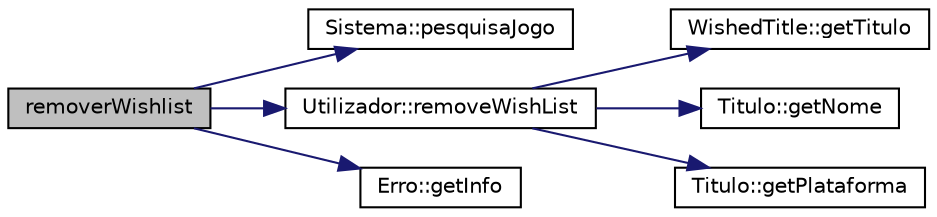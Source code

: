 digraph "removerWishlist"
{
  edge [fontname="Helvetica",fontsize="10",labelfontname="Helvetica",labelfontsize="10"];
  node [fontname="Helvetica",fontsize="10",shape=record];
  rankdir="LR";
  Node444 [label="removerWishlist",height=0.2,width=0.4,color="black", fillcolor="grey75", style="filled", fontcolor="black"];
  Node444 -> Node445 [color="midnightblue",fontsize="10",style="solid",fontname="Helvetica"];
  Node445 [label="Sistema::pesquisaJogo",height=0.2,width=0.4,color="black", fillcolor="white", style="filled",URL="$class_sistema.html#a0fb81a4685bb24024295c89d22d6d719",tooltip="Pesquisa um titulo. "];
  Node444 -> Node446 [color="midnightblue",fontsize="10",style="solid",fontname="Helvetica"];
  Node446 [label="Utilizador::removeWishList",height=0.2,width=0.4,color="black", fillcolor="white", style="filled",URL="$class_utilizador.html#aa47c2fe835a73a23664149ccc7fbc10f"];
  Node446 -> Node447 [color="midnightblue",fontsize="10",style="solid",fontname="Helvetica"];
  Node447 [label="WishedTitle::getTitulo",height=0.2,width=0.4,color="black", fillcolor="white", style="filled",URL="$class_wished_title.html#a9ca6e92a26bb2f319a39d5a03b0c42bd",tooltip="Devolve o titulo. "];
  Node446 -> Node448 [color="midnightblue",fontsize="10",style="solid",fontname="Helvetica"];
  Node448 [label="Titulo::getNome",height=0.2,width=0.4,color="black", fillcolor="white", style="filled",URL="$class_titulo.html#acb79279860b3404c6419697df5f860cb",tooltip="Permite obter o nome do titulo. "];
  Node446 -> Node449 [color="midnightblue",fontsize="10",style="solid",fontname="Helvetica"];
  Node449 [label="Titulo::getPlataforma",height=0.2,width=0.4,color="black", fillcolor="white", style="filled",URL="$class_titulo.html#a2a57a31d40c5df012b3c6e2451c253dd",tooltip="Permite obter a plataforma do titulo. "];
  Node444 -> Node450 [color="midnightblue",fontsize="10",style="solid",fontname="Helvetica"];
  Node450 [label="Erro::getInfo",height=0.2,width=0.4,color="black", fillcolor="white", style="filled",URL="$class_erro.html#abfc1e9735b259d88bb97828a23164eb0",tooltip="Permite obter a descrição do Erro. "];
}
